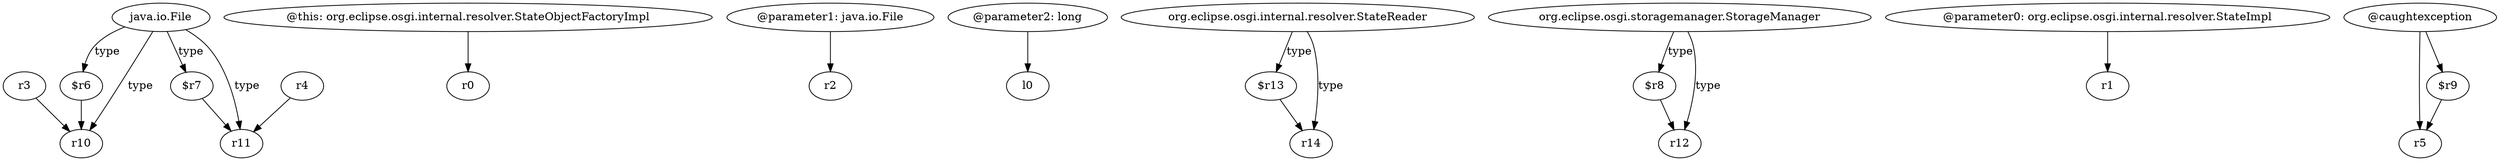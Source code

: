 digraph g {
0[label="$r6"]
1[label="r10"]
0->1[label=""]
2[label="@this: org.eclipse.osgi.internal.resolver.StateObjectFactoryImpl"]
3[label="r0"]
2->3[label=""]
4[label="r3"]
4->1[label=""]
5[label="@parameter1: java.io.File"]
6[label="r2"]
5->6[label=""]
7[label="@parameter2: long"]
8[label="l0"]
7->8[label=""]
9[label="$r13"]
10[label="r14"]
9->10[label=""]
11[label="java.io.File"]
11->1[label="type"]
12[label="$r7"]
11->12[label="type"]
13[label="r11"]
11->13[label="type"]
14[label="org.eclipse.osgi.internal.resolver.StateReader"]
14->10[label="type"]
15[label="r4"]
15->13[label=""]
16[label="org.eclipse.osgi.storagemanager.StorageManager"]
17[label="$r8"]
16->17[label="type"]
18[label="@parameter0: org.eclipse.osgi.internal.resolver.StateImpl"]
19[label="r1"]
18->19[label=""]
12->13[label=""]
20[label="@caughtexception"]
21[label="r5"]
20->21[label=""]
11->0[label="type"]
22[label="r12"]
17->22[label=""]
16->22[label="type"]
23[label="$r9"]
20->23[label=""]
14->9[label="type"]
23->21[label=""]
}